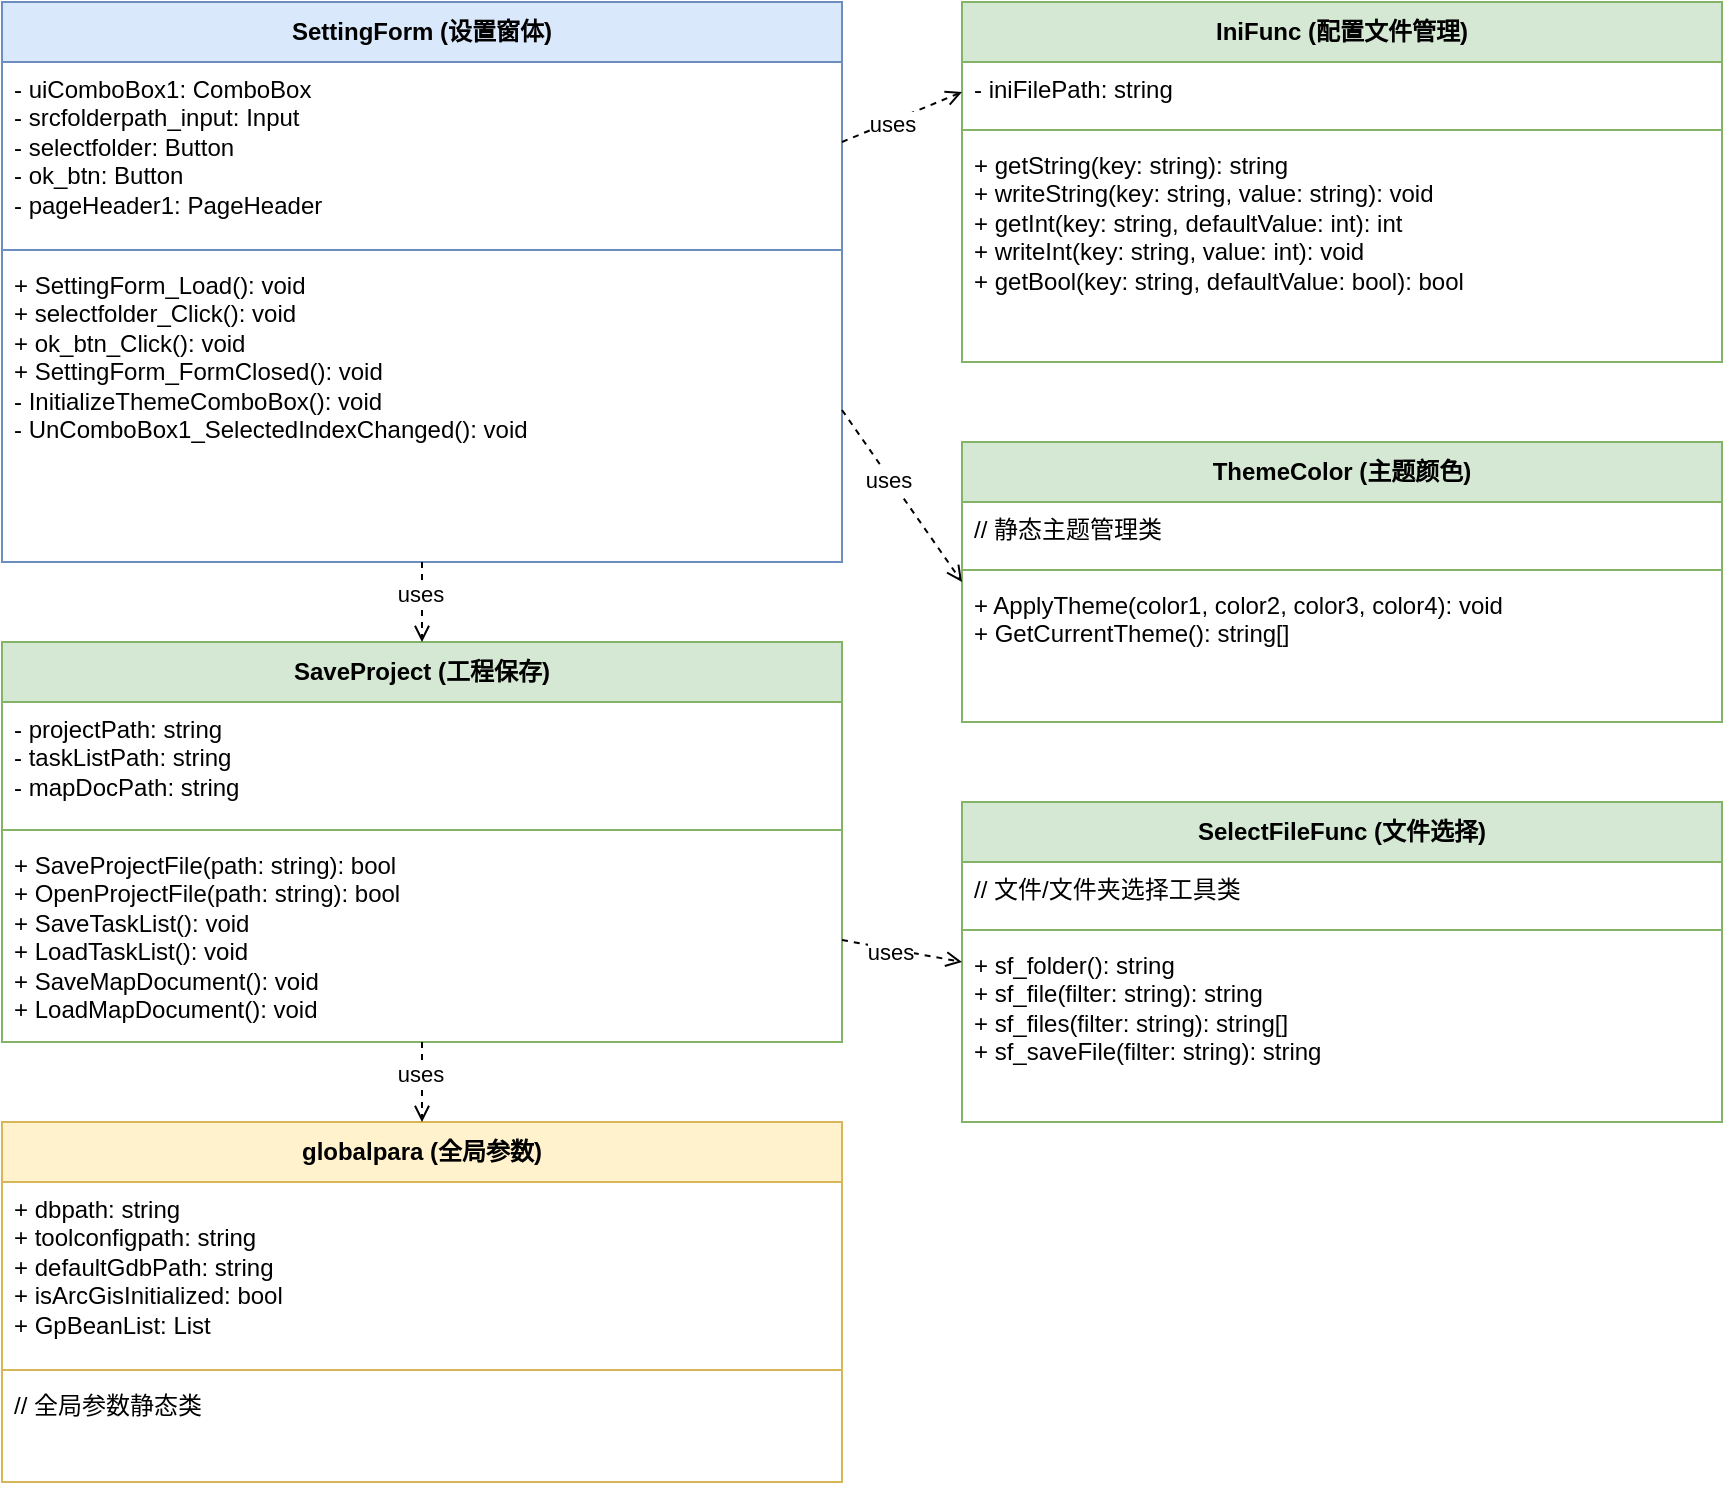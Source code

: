 <mxfile version="22.0.0" type="device">
  <diagram name="参数配置模块" id="config-module">
    <mxGraphModel dx="1422" dy="794" grid="1" gridSize="10" guides="1" tooltips="1" connect="1" arrows="1" fold="1" page="1" pageScale="1" pageWidth="1169" pageHeight="827" math="0" shadow="0">
      <root>
        <mxCell id="0" />
        <mxCell id="1" parent="0" />
        
        <!-- SettingForm 类 -->
        <mxCell id="SettingForm" value="&lt;b&gt;SettingForm (设置窗体)&lt;/b&gt;" style="swimlane;fontStyle=0;childLayout=stackLayout;horizontal=1;startSize=30;horizontalStack=0;resizeParent=1;resizeParentMax=0;resizeLast=0;collapsible=1;marginBottom=0;whiteSpace=wrap;html=1;fillColor=#dae8fc;strokeColor=#6c8ebf;" vertex="1" parent="1">
          <mxGeometry x="40" y="40" width="420" height="280" as="geometry" />
        </mxCell>
        <mxCell id="SettingForm-fields" value="- uiComboBox1: ComboBox&#xa;- srcfolderpath_input: Input&#xa;- selectfolder: Button&#xa;- ok_btn: Button&#xa;- pageHeader1: PageHeader" style="text;strokeColor=none;fillColor=none;align=left;verticalAlign=top;spacingLeft=4;spacingRight=4;overflow=hidden;rotatable=0;points=[[0,0.5],[1,0.5]];portConstraint=eastwest;whiteSpace=wrap;html=1;" vertex="1" parent="SettingForm">
          <mxGeometry y="30" width="420" height="90" as="geometry" />
        </mxCell>
        <mxCell id="SettingForm-line" value="" style="line;strokeWidth=1;fillColor=none;align=left;verticalAlign=middle;spacingTop=-1;spacingLeft=3;spacingRight=3;rotatable=0;labelPosition=right;points=[];portConstraint=eastwest;strokeColor=inherit;" vertex="1" parent="SettingForm">
          <mxGeometry y="120" width="420" height="8" as="geometry" />
        </mxCell>
        <mxCell id="SettingForm-methods" value="+ SettingForm_Load(): void&#xa;+ selectfolder_Click(): void&#xa;+ ok_btn_Click(): void&#xa;+ SettingForm_FormClosed(): void&#xa;- InitializeThemeComboBox(): void&#xa;- UnComboBox1_SelectedIndexChanged(): void" style="text;strokeColor=none;fillColor=none;align=left;verticalAlign=top;spacingLeft=4;spacingRight=4;overflow=hidden;rotatable=0;points=[[0,0.5],[1,0.5]];portConstraint=eastwest;whiteSpace=wrap;html=1;" vertex="1" parent="SettingForm">
          <mxGeometry y="128" width="420" height="152" as="geometry" />
        </mxCell>
        
        <!-- IniFunc 类 -->
        <mxCell id="IniFunc" value="&lt;b&gt;IniFunc (配置文件管理)&lt;/b&gt;" style="swimlane;fontStyle=0;childLayout=stackLayout;horizontal=1;startSize=30;horizontalStack=0;resizeParent=1;resizeParentMax=0;resizeLast=0;collapsible=1;marginBottom=0;whiteSpace=wrap;html=1;fillColor=#d5e8d4;strokeColor=#82b366;" vertex="1" parent="1">
          <mxGeometry x="520" y="40" width="380" height="180" as="geometry" />
        </mxCell>
        <mxCell id="IniFunc-fields" value="- iniFilePath: string" style="text;strokeColor=none;fillColor=none;align=left;verticalAlign=top;spacingLeft=4;spacingRight=4;overflow=hidden;rotatable=0;points=[[0,0.5],[1,0.5]];portConstraint=eastwest;whiteSpace=wrap;html=1;" vertex="1" parent="IniFunc">
          <mxGeometry y="30" width="380" height="30" as="geometry" />
        </mxCell>
        <mxCell id="IniFunc-line" value="" style="line;strokeWidth=1;fillColor=none;align=left;verticalAlign=middle;spacingTop=-1;spacingLeft=3;spacingRight=3;rotatable=0;labelPosition=right;points=[];portConstraint=eastwest;strokeColor=inherit;" vertex="1" parent="IniFunc">
          <mxGeometry y="60" width="380" height="8" as="geometry" />
        </mxCell>
        <mxCell id="IniFunc-methods" value="+ getString(key: string): string&#xa;+ writeString(key: string, value: string): void&#xa;+ getInt(key: string, defaultValue: int): int&#xa;+ writeInt(key: string, value: int): void&#xa;+ getBool(key: string, defaultValue: bool): bool" style="text;strokeColor=none;fillColor=none;align=left;verticalAlign=top;spacingLeft=4;spacingRight=4;overflow=hidden;rotatable=0;points=[[0,0.5],[1,0.5]];portConstraint=eastwest;whiteSpace=wrap;html=1;" vertex="1" parent="IniFunc">
          <mxGeometry y="68" width="380" height="112" as="geometry" />
        </mxCell>
        
        <!-- ThemeColor 类 -->
        <mxCell id="ThemeColor" value="&lt;b&gt;ThemeColor (主题颜色)&lt;/b&gt;" style="swimlane;fontStyle=0;childLayout=stackLayout;horizontal=1;startSize=30;horizontalStack=0;resizeParent=1;resizeParentMax=0;resizeLast=0;collapsible=1;marginBottom=0;whiteSpace=wrap;html=1;fillColor=#d5e8d4;strokeColor=#82b366;" vertex="1" parent="1">
          <mxGeometry x="520" y="260" width="380" height="140" as="geometry" />
        </mxCell>
        <mxCell id="ThemeColor-fields" value="// 静态主题管理类" style="text;strokeColor=none;fillColor=none;align=left;verticalAlign=top;spacingLeft=4;spacingRight=4;overflow=hidden;rotatable=0;points=[[0,0.5],[1,0.5]];portConstraint=eastwest;whiteSpace=wrap;html=1;" vertex="1" parent="ThemeColor">
          <mxGeometry y="30" width="380" height="30" as="geometry" />
        </mxCell>
        <mxCell id="ThemeColor-line" value="" style="line;strokeWidth=1;fillColor=none;align=left;verticalAlign=middle;spacingTop=-1;spacingLeft=3;spacingRight=3;rotatable=0;labelPosition=right;points=[];portConstraint=eastwest;strokeColor=inherit;" vertex="1" parent="ThemeColor">
          <mxGeometry y="60" width="380" height="8" as="geometry" />
        </mxCell>
        <mxCell id="ThemeColor-methods" value="+ ApplyTheme(color1, color2, color3, color4): void&#xa;+ GetCurrentTheme(): string[]" style="text;strokeColor=none;fillColor=none;align=left;verticalAlign=top;spacingLeft=4;spacingRight=4;overflow=hidden;rotatable=0;points=[[0,0.5],[1,0.5]];portConstraint=eastwest;whiteSpace=wrap;html=1;" vertex="1" parent="ThemeColor">
          <mxGeometry y="68" width="380" height="72" as="geometry" />
        </mxCell>
        
        <!-- SaveProject 类 -->
        <mxCell id="SaveProject" value="&lt;b&gt;SaveProject (工程保存)&lt;/b&gt;" style="swimlane;fontStyle=0;childLayout=stackLayout;horizontal=1;startSize=30;horizontalStack=0;resizeParent=1;resizeParentMax=0;resizeLast=0;collapsible=1;marginBottom=0;whiteSpace=wrap;html=1;fillColor=#d5e8d4;strokeColor=#82b366;" vertex="1" parent="1">
          <mxGeometry x="40" y="360" width="420" height="200" as="geometry" />
        </mxCell>
        <mxCell id="SaveProject-fields" value="- projectPath: string&#xa;- taskListPath: string&#xa;- mapDocPath: string" style="text;strokeColor=none;fillColor=none;align=left;verticalAlign=top;spacingLeft=4;spacingRight=4;overflow=hidden;rotatable=0;points=[[0,0.5],[1,0.5]];portConstraint=eastwest;whiteSpace=wrap;html=1;" vertex="1" parent="SaveProject">
          <mxGeometry y="30" width="420" height="60" as="geometry" />
        </mxCell>
        <mxCell id="SaveProject-line" value="" style="line;strokeWidth=1;fillColor=none;align=left;verticalAlign=middle;spacingTop=-1;spacingLeft=3;spacingRight=3;rotatable=0;labelPosition=right;points=[];portConstraint=eastwest;strokeColor=inherit;" vertex="1" parent="SaveProject">
          <mxGeometry y="90" width="420" height="8" as="geometry" />
        </mxCell>
        <mxCell id="SaveProject-methods" value="+ SaveProjectFile(path: string): bool&#xa;+ OpenProjectFile(path: string): bool&#xa;+ SaveTaskList(): void&#xa;+ LoadTaskList(): void&#xa;+ SaveMapDocument(): void&#xa;+ LoadMapDocument(): void" style="text;strokeColor=none;fillColor=none;align=left;verticalAlign=top;spacingLeft=4;spacingRight=4;overflow=hidden;rotatable=0;points=[[0,0.5],[1,0.5]];portConstraint=eastwest;whiteSpace=wrap;html=1;" vertex="1" parent="SaveProject">
          <mxGeometry y="98" width="420" height="102" as="geometry" />
        </mxCell>
        
        <!-- SelectFileFunc 类 -->
        <mxCell id="SelectFileFunc" value="&lt;b&gt;SelectFileFunc (文件选择)&lt;/b&gt;" style="swimlane;fontStyle=0;childLayout=stackLayout;horizontal=1;startSize=30;horizontalStack=0;resizeParent=1;resizeParentMax=0;resizeLast=0;collapsible=1;marginBottom=0;whiteSpace=wrap;html=1;fillColor=#d5e8d4;strokeColor=#82b366;" vertex="1" parent="1">
          <mxGeometry x="520" y="440" width="380" height="160" as="geometry" />
        </mxCell>
        <mxCell id="SelectFileFunc-fields" value="// 文件/文件夹选择工具类" style="text;strokeColor=none;fillColor=none;align=left;verticalAlign=top;spacingLeft=4;spacingRight=4;overflow=hidden;rotatable=0;points=[[0,0.5],[1,0.5]];portConstraint=eastwest;whiteSpace=wrap;html=1;" vertex="1" parent="SelectFileFunc">
          <mxGeometry y="30" width="380" height="30" as="geometry" />
        </mxCell>
        <mxCell id="SelectFileFunc-line" value="" style="line;strokeWidth=1;fillColor=none;align=left;verticalAlign=middle;spacingTop=-1;spacingLeft=3;spacingRight=3;rotatable=0;labelPosition=right;points=[];portConstraint=eastwest;strokeColor=inherit;" vertex="1" parent="SelectFileFunc">
          <mxGeometry y="60" width="380" height="8" as="geometry" />
        </mxCell>
        <mxCell id="SelectFileFunc-methods" value="+ sf_folder(): string&#xa;+ sf_file(filter: string): string&#xa;+ sf_files(filter: string): string[]&#xa;+ sf_saveFile(filter: string): string" style="text;strokeColor=none;fillColor=none;align=left;verticalAlign=top;spacingLeft=4;spacingRight=4;overflow=hidden;rotatable=0;points=[[0,0.5],[1,0.5]];portConstraint=eastwest;whiteSpace=wrap;html=1;" vertex="1" parent="SelectFileFunc">
          <mxGeometry y="68" width="380" height="92" as="geometry" />
        </mxCell>
        
        <!-- globalpara 类 -->
        <mxCell id="globalpara" value="&lt;b&gt;globalpara (全局参数)&lt;/b&gt;" style="swimlane;fontStyle=0;childLayout=stackLayout;horizontal=1;startSize=30;horizontalStack=0;resizeParent=1;resizeParentMax=0;resizeLast=0;collapsible=1;marginBottom=0;whiteSpace=wrap;html=1;fillColor=#fff2cc;strokeColor=#d6b656;" vertex="1" parent="1">
          <mxGeometry x="40" y="600" width="420" height="180" as="geometry" />
        </mxCell>
        <mxCell id="globalpara-fields" value="+ dbpath: string&#xa;+ toolconfigpath: string&#xa;+ defaultGdbPath: string&#xa;+ isArcGisInitialized: bool&#xa;+ GpBeanList: List&lt;GpBean&gt;" style="text;strokeColor=none;fillColor=none;align=left;verticalAlign=top;spacingLeft=4;spacingRight=4;overflow=hidden;rotatable=0;points=[[0,0.5],[1,0.5]];portConstraint=eastwest;whiteSpace=wrap;html=1;" vertex="1" parent="globalpara">
          <mxGeometry y="30" width="420" height="90" as="geometry" />
        </mxCell>
        <mxCell id="globalpara-line" value="" style="line;strokeWidth=1;fillColor=none;align=left;verticalAlign=middle;spacingTop=-1;spacingLeft=3;spacingRight=3;rotatable=0;labelPosition=right;points=[];portConstraint=eastwest;strokeColor=inherit;" vertex="1" parent="globalpara">
          <mxGeometry y="120" width="420" height="8" as="geometry" />
        </mxCell>
        <mxCell id="globalpara-methods" value="// 全局参数静态类" style="text;strokeColor=none;fillColor=none;align=left;verticalAlign=top;spacingLeft=4;spacingRight=4;overflow=hidden;rotatable=0;points=[[0,0.5],[1,0.5]];portConstraint=eastwest;whiteSpace=wrap;html=1;" vertex="1" parent="globalpara">
          <mxGeometry y="128" width="420" height="52" as="geometry" />
        </mxCell>
        
        <!-- 关系箭头 -->
        <mxCell id="rel1" value="" style="endArrow=open;endFill=0;dashed=1;html=1;rounded=0;exitX=1;exitY=0.25;exitDx=0;exitDy=0;entryX=0;entryY=0.25;entryDx=0;entryDy=0;" edge="1" parent="1" source="SettingForm" target="IniFunc">
          <mxGeometry width="50" height="50" relative="1" as="geometry">
            <mxPoint x="600" y="400" as="sourcePoint" />
            <mxPoint x="650" y="350" as="targetPoint" />
          </mxGeometry>
        </mxCell>
        <mxCell id="rel1-label" value="uses" style="edgeLabel;html=1;align=center;verticalAlign=middle;resizable=0;points=[];" vertex="1" connectable="0" parent="rel1">
          <mxGeometry x="-0.2" y="-1" relative="1" as="geometry">
            <mxPoint as="offset" />
          </mxGeometry>
        </mxCell>
        
        <mxCell id="rel2" value="" style="endArrow=open;endFill=0;dashed=1;html=1;rounded=0;exitX=1;exitY=0.5;exitDx=0;exitDy=0;entryX=0;entryY=0.5;entryDx=0;entryDy=0;" edge="1" parent="1" source="SettingForm-methods" target="ThemeColor">
          <mxGeometry width="50" height="50" relative="1" as="geometry">
            <mxPoint x="600" y="400" as="sourcePoint" />
            <mxPoint x="650" y="350" as="targetPoint" />
          </mxGeometry>
        </mxCell>
        <mxCell id="rel2-label" value="uses" style="edgeLabel;html=1;align=center;verticalAlign=middle;resizable=0;points=[];" vertex="1" connectable="0" parent="rel2">
          <mxGeometry x="-0.2" y="-1" relative="1" as="geometry">
            <mxPoint as="offset" />
          </mxGeometry>
        </mxCell>
        
        <mxCell id="rel3" value="" style="endArrow=open;endFill=0;dashed=1;html=1;rounded=0;exitX=0.5;exitY=1;exitDx=0;exitDy=0;entryX=0.5;entryY=0;entryDx=0;entryDy=0;" edge="1" parent="1" source="SettingForm" target="SaveProject">
          <mxGeometry width="50" height="50" relative="1" as="geometry">
            <mxPoint x="300" y="450" as="sourcePoint" />
            <mxPoint x="350" y="400" as="targetPoint" />
          </mxGeometry>
        </mxCell>
        <mxCell id="rel3-label" value="uses" style="edgeLabel;html=1;align=center;verticalAlign=middle;resizable=0;points=[];" vertex="1" connectable="0" parent="rel3">
          <mxGeometry x="-0.2" y="-1" relative="1" as="geometry">
            <mxPoint as="offset" />
          </mxGeometry>
        </mxCell>
        
        <mxCell id="rel4" value="" style="endArrow=open;endFill=0;dashed=1;html=1;rounded=0;exitX=1;exitY=0.5;exitDx=0;exitDy=0;entryX=0;entryY=0.5;entryDx=0;entryDy=0;" edge="1" parent="1" source="SaveProject-methods" target="SelectFileFunc">
          <mxGeometry width="50" height="50" relative="1" as="geometry">
            <mxPoint x="300" y="550" as="sourcePoint" />
            <mxPoint x="350" y="500" as="targetPoint" />
          </mxGeometry>
        </mxCell>
        <mxCell id="rel4-label" value="uses" style="edgeLabel;html=1;align=center;verticalAlign=middle;resizable=0;points=[];" vertex="1" connectable="0" parent="rel4">
          <mxGeometry x="-0.2" y="-1" relative="1" as="geometry">
            <mxPoint as="offset" />
          </mxGeometry>
        </mxCell>
        
        <mxCell id="rel5" value="" style="endArrow=open;endFill=0;dashed=1;html=1;rounded=0;exitX=0.5;exitY=1;exitDx=0;exitDy=0;entryX=0.5;entryY=0;entryDx=0;entryDy=0;" edge="1" parent="1" source="SaveProject" target="globalpara">
          <mxGeometry width="50" height="50" relative="1" as="geometry">
            <mxPoint x="300" y="650" as="sourcePoint" />
            <mxPoint x="350" y="600" as="targetPoint" />
          </mxGeometry>
        </mxCell>
        <mxCell id="rel5-label" value="uses" style="edgeLabel;html=1;align=center;verticalAlign=middle;resizable=0;points=[];" vertex="1" connectable="0" parent="rel5">
          <mxGeometry x="-0.2" y="-1" relative="1" as="geometry">
            <mxPoint as="offset" />
          </mxGeometry>
        </mxCell>
        
      </root>
    </mxGraphModel>
  </diagram>
</mxfile>